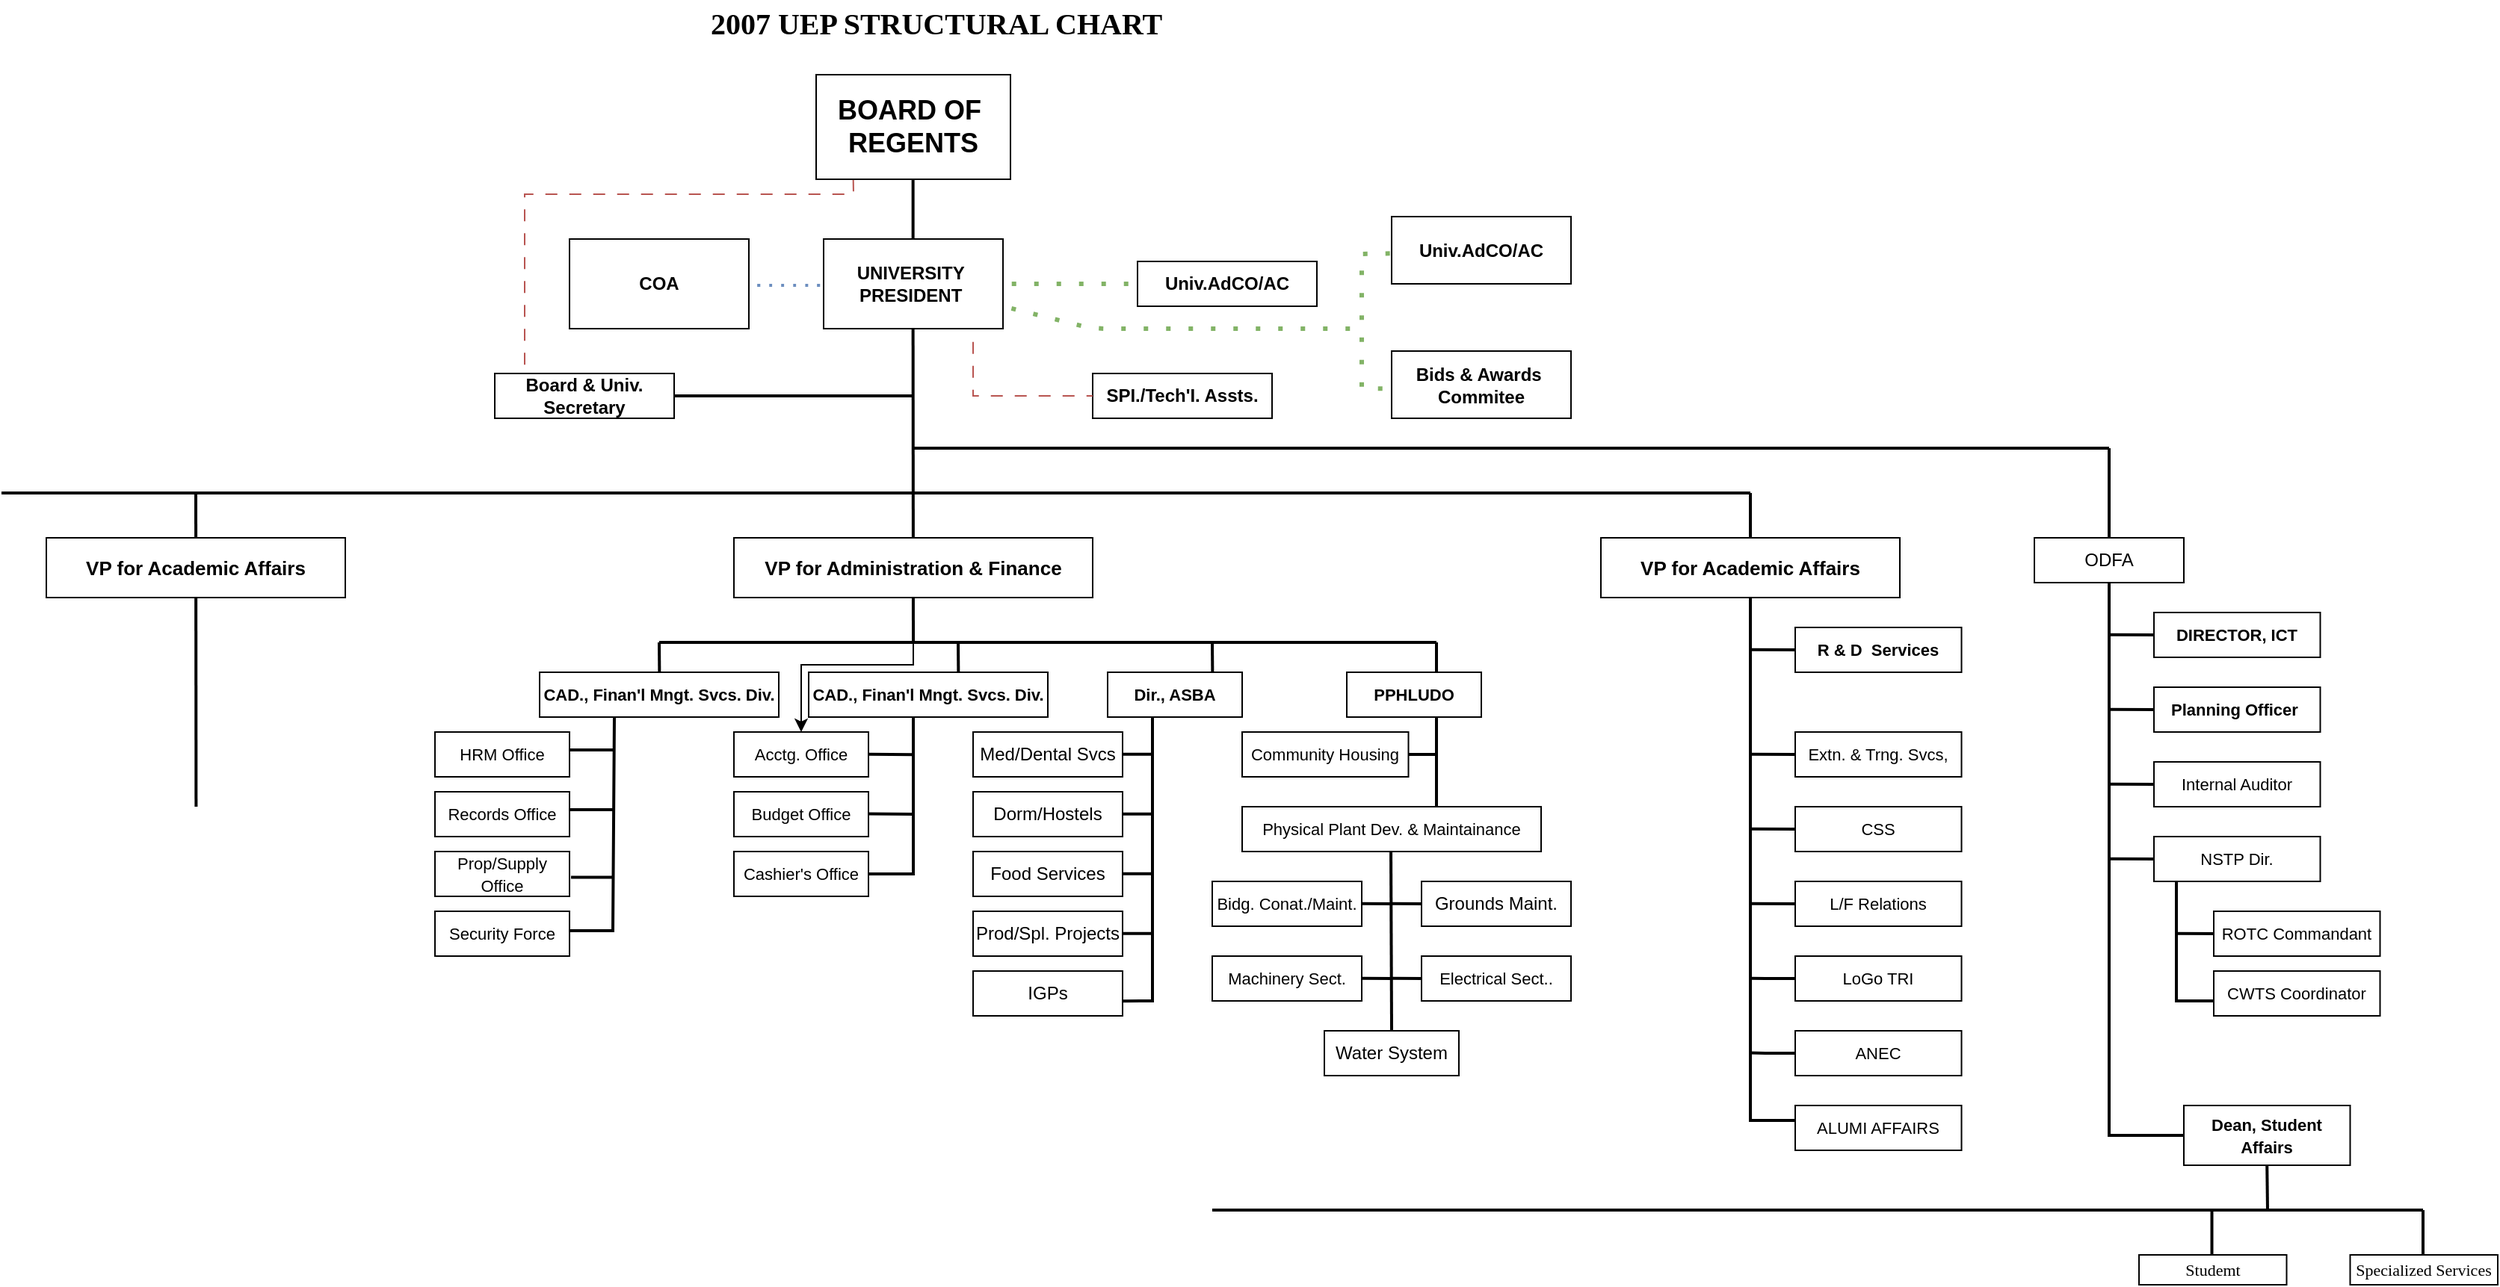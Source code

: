 <mxfile version="26.2.13">
  <diagram name="Page-1" id="oi49bJJJLrB58_nyAgDz">
    <mxGraphModel dx="1268" dy="270" grid="1" gridSize="10" guides="1" tooltips="1" connect="1" arrows="1" fold="1" page="1" pageScale="1" pageWidth="850" pageHeight="1100" math="0" shadow="0">
      <root>
        <mxCell id="0" />
        <mxCell id="1" parent="0" />
        <mxCell id="IMQKR_mXS48PNvMq0RPa-44" value="" style="endArrow=none;html=1;rounded=0;strokeWidth=2;entryX=0;entryY=0.5;entryDx=0;entryDy=0;" edge="1" parent="1">
          <mxGeometry width="50" height="50" relative="1" as="geometry">
            <mxPoint x="1245" y="654.83" as="sourcePoint" />
            <mxPoint x="1275" y="655" as="targetPoint" />
          </mxGeometry>
        </mxCell>
        <mxCell id="0XU8yOEGEvphrWySqXgv-4" value="&lt;b&gt;&lt;font style=&quot;font-size: 20px;&quot; face=&quot;Times New Roman&quot;&gt;2007 UEP STRUCTURAL CHART&lt;/font&gt;&lt;/b&gt;" style="text;strokeColor=none;fillColor=none;html=1;align=center;verticalAlign=middle;whiteSpace=wrap;rounded=0;fontSize=16;" parent="1" vertex="1">
          <mxGeometry x="218.75" y="30" width="392.5" height="30" as="geometry" />
        </mxCell>
        <mxCell id="0XU8yOEGEvphrWySqXgv-8" value="&lt;b&gt;UNIVERSITY&amp;nbsp;&lt;/b&gt;&lt;div&gt;&lt;b&gt;PRESIDENT&amp;nbsp;&lt;/b&gt;&lt;/div&gt;" style="whiteSpace=wrap;html=1;rounded=0;" parent="1" vertex="1">
          <mxGeometry x="340" y="190" width="120" height="60" as="geometry" />
        </mxCell>
        <mxCell id="0XU8yOEGEvphrWySqXgv-10" value="" style="endArrow=none;html=1;rounded=0;fontSize=12;startSize=8;endSize=8;curved=1;entryX=0.5;entryY=1;entryDx=0;entryDy=0;exitX=0.5;exitY=0;exitDx=0;exitDy=0;strokeWidth=2;" parent="1" edge="1">
          <mxGeometry width="50" height="50" relative="1" as="geometry">
            <mxPoint x="399.82" y="190" as="sourcePoint" />
            <mxPoint x="399.82" y="150" as="targetPoint" />
          </mxGeometry>
        </mxCell>
        <mxCell id="0XU8yOEGEvphrWySqXgv-11" value="&lt;b&gt;COA&lt;/b&gt;" style="whiteSpace=wrap;html=1;rounded=0;" parent="1" vertex="1">
          <mxGeometry x="170" y="190" width="120" height="60" as="geometry" />
        </mxCell>
        <mxCell id="0XU8yOEGEvphrWySqXgv-13" value="" style="endArrow=none;dashed=1;html=1;dashPattern=1 3;strokeWidth=2;rounded=0;fontSize=12;startSize=8;endSize=8;curved=1;flowAnimation=1;fillColor=#dae8fc;strokeColor=light-dark(#6c8ebf, #006aff);gradientColor=#7ea6e0;" parent="1" edge="1">
          <mxGeometry width="50" height="50" relative="1" as="geometry">
            <mxPoint x="289.88" y="220.94" as="sourcePoint" />
            <mxPoint x="340" y="221" as="targetPoint" />
            <Array as="points">
              <mxPoint x="289.88" y="220.94" />
            </Array>
          </mxGeometry>
        </mxCell>
        <mxCell id="3eMUCkXR4s1VTk3WQuDd-3" value="" style="endArrow=none;dashed=1;html=1;rounded=0;curved=0;dashPattern=8 8;flowAnimation=1;entryX=0.191;entryY=1.003;entryDx=0;entryDy=0;fillColor=#f8cecc;gradientColor=#ea6b66;strokeColor=light-dark(#B85450,#FF0000);entryPerimeter=0;" parent="1" target="0XU8yOEGEvphrWySqXgv-2" edge="1">
          <mxGeometry width="50" height="50" relative="1" as="geometry">
            <mxPoint x="140" y="280" as="sourcePoint" />
            <mxPoint x="344.9" y="151.12" as="targetPoint" />
            <Array as="points">
              <mxPoint x="140" y="160" />
              <mxPoint x="250" y="160" />
              <mxPoint x="360" y="160" />
            </Array>
          </mxGeometry>
        </mxCell>
        <mxCell id="3eMUCkXR4s1VTk3WQuDd-4" value="&lt;b&gt;Univ.AdCO/AC&lt;/b&gt;" style="whiteSpace=wrap;html=1;rounded=0;" parent="1" vertex="1">
          <mxGeometry x="550" y="205" width="120" height="30" as="geometry" />
        </mxCell>
        <mxCell id="3eMUCkXR4s1VTk3WQuDd-5" value="&lt;b&gt;Univ.AdCO/AC&lt;/b&gt;" style="whiteSpace=wrap;html=1;rounded=0;" parent="1" vertex="1">
          <mxGeometry x="720" y="175" width="120" height="45" as="geometry" />
        </mxCell>
        <mxCell id="3eMUCkXR4s1VTk3WQuDd-6" value="&lt;b&gt;SPI./Tech&#39;I. Assts.&lt;/b&gt;" style="whiteSpace=wrap;html=1;rounded=0;" parent="1" vertex="1">
          <mxGeometry x="520" y="280" width="120" height="30" as="geometry" />
        </mxCell>
        <mxCell id="3eMUCkXR4s1VTk3WQuDd-7" value="" style="endArrow=none;dashed=1;html=1;rounded=0;curved=0;dashPattern=8 8;flowAnimation=1;fillColor=#f8cecc;gradientColor=#ea6b66;strokeColor=light-dark(#B85450,#FF0000);entryX=0;entryY=0.5;entryDx=0;entryDy=0;" parent="1" target="3eMUCkXR4s1VTk3WQuDd-6" edge="1">
          <mxGeometry width="50" height="50" relative="1" as="geometry">
            <mxPoint x="440" y="253" as="sourcePoint" />
            <mxPoint x="520" y="290" as="targetPoint" />
            <Array as="points">
              <mxPoint x="440" y="295" />
            </Array>
          </mxGeometry>
        </mxCell>
        <mxCell id="0XU8yOEGEvphrWySqXgv-2" value="&lt;h2&gt;BOARD OF&amp;nbsp;&lt;br&gt;REGENTS&lt;/h2&gt;" style="rounded=0;whiteSpace=wrap;html=1;" parent="1" vertex="1">
          <mxGeometry x="335" y="80" width="130" height="70" as="geometry" />
        </mxCell>
        <mxCell id="3eMUCkXR4s1VTk3WQuDd-9" value="&lt;b&gt;Board &amp;amp; Univ. Secretary&lt;/b&gt;" style="whiteSpace=wrap;html=1;rounded=0;" parent="1" vertex="1">
          <mxGeometry x="120" y="280" width="120" height="30" as="geometry" />
        </mxCell>
        <mxCell id="3eMUCkXR4s1VTk3WQuDd-13" value="" style="endArrow=none;html=1;rounded=0;fontSize=12;startSize=8;endSize=8;curved=1;entryX=0.5;entryY=1;entryDx=0;entryDy=0;strokeWidth=2;" parent="1" edge="1">
          <mxGeometry width="50" height="50" relative="1" as="geometry">
            <mxPoint x="400" y="460" as="sourcePoint" />
            <mxPoint x="399.82" y="250" as="targetPoint" />
          </mxGeometry>
        </mxCell>
        <mxCell id="3eMUCkXR4s1VTk3WQuDd-17" value="" style="endArrow=none;html=1;rounded=0;fontSize=12;startSize=8;endSize=8;curved=1;strokeWidth=2;exitX=1;exitY=0.5;exitDx=0;exitDy=0;" parent="1" source="3eMUCkXR4s1VTk3WQuDd-9" edge="1">
          <mxGeometry width="50" height="50" relative="1" as="geometry">
            <mxPoint x="310.24" y="350" as="sourcePoint" />
            <mxPoint x="400" y="295" as="targetPoint" />
          </mxGeometry>
        </mxCell>
        <mxCell id="3eMUCkXR4s1VTk3WQuDd-22" value="" style="endArrow=none;dashed=1;html=1;rounded=1;strokeWidth=3;targetPerimeterSpacing=0;jumpStyle=none;flowAnimation=1;shadow=0;strokeColor=light-dark(#82B366,#00FF00);curved=0;dashPattern=1 4;fillColor=#d5e8d4;gradientColor=#97d077;exitX=1;exitY=0.75;exitDx=0;exitDy=0;" parent="1" source="0XU8yOEGEvphrWySqXgv-8" edge="1">
          <mxGeometry width="50" height="50" relative="1" as="geometry">
            <mxPoint x="460" y="219.64" as="sourcePoint" />
            <mxPoint x="700" y="250" as="targetPoint" />
            <Array as="points">
              <mxPoint x="520" y="250" />
            </Array>
          </mxGeometry>
        </mxCell>
        <mxCell id="3eMUCkXR4s1VTk3WQuDd-24" value="" style="endArrow=none;dashed=1;html=1;dashPattern=1 4;strokeWidth=3;rounded=0;fillColor=#d5e8d4;gradientColor=#97d077;strokeColor=light-dark(#82b366, #00ff04);entryX=0.003;entryY=0.547;entryDx=0;entryDy=0;flowAnimation=1;entryPerimeter=0;" parent="1" target="3eMUCkXR4s1VTk3WQuDd-5" edge="1">
          <mxGeometry width="50" height="50" relative="1" as="geometry">
            <mxPoint x="700" y="250" as="sourcePoint" />
            <mxPoint x="690" y="200" as="targetPoint" />
            <Array as="points">
              <mxPoint x="700" y="200" />
            </Array>
          </mxGeometry>
        </mxCell>
        <mxCell id="3eMUCkXR4s1VTk3WQuDd-25" value="" style="endArrow=none;dashed=1;html=1;dashPattern=1 4;strokeWidth=3;rounded=0;fillColor=#d5e8d4;gradientColor=#97d077;strokeColor=light-dark(#82b366, #00ff04);flowAnimation=1;entryX=0.022;entryY=0.56;entryDx=0;entryDy=0;entryPerimeter=0;" parent="1" target="3eMUCkXR4s1VTk3WQuDd-26" edge="1">
          <mxGeometry width="50" height="50" relative="1" as="geometry">
            <mxPoint x="700" y="250" as="sourcePoint" />
            <mxPoint x="720" y="280" as="targetPoint" />
            <Array as="points">
              <mxPoint x="700" y="290" />
            </Array>
          </mxGeometry>
        </mxCell>
        <mxCell id="3eMUCkXR4s1VTk3WQuDd-26" value="&lt;b&gt;Bids &amp;amp; Awards&amp;nbsp;&lt;/b&gt;&lt;div&gt;&lt;b&gt;Commitee&lt;/b&gt;&lt;/div&gt;" style="whiteSpace=wrap;html=1;rounded=0;" parent="1" vertex="1">
          <mxGeometry x="720" y="265" width="120" height="45" as="geometry" />
        </mxCell>
        <mxCell id="3eMUCkXR4s1VTk3WQuDd-28" value="" style="endArrow=none;dashed=1;html=1;dashPattern=1 4;strokeWidth=3;rounded=0;fillColor=#d5e8d4;gradientColor=#97d077;strokeColor=light-dark(#82b366, #00ff04);entryX=0;entryY=0.5;entryDx=0;entryDy=0;flowAnimation=1;exitX=1;exitY=0.5;exitDx=0;exitDy=0;" parent="1" source="0XU8yOEGEvphrWySqXgv-8" target="3eMUCkXR4s1VTk3WQuDd-4" edge="1">
          <mxGeometry width="50" height="50" relative="1" as="geometry">
            <mxPoint x="490" y="210" as="sourcePoint" />
            <mxPoint x="510" y="160" as="targetPoint" />
            <Array as="points">
              <mxPoint x="510" y="220" />
            </Array>
          </mxGeometry>
        </mxCell>
        <mxCell id="3eMUCkXR4s1VTk3WQuDd-29" value="" style="endArrow=none;html=1;rounded=0;fontSize=12;startSize=8;endSize=8;curved=1;strokeWidth=2;exitX=1;exitY=0.5;exitDx=0;exitDy=0;" parent="1" edge="1">
          <mxGeometry width="50" height="50" relative="1" as="geometry">
            <mxPoint x="400" y="330" as="sourcePoint" />
            <mxPoint x="1200" y="330" as="targetPoint" />
          </mxGeometry>
        </mxCell>
        <mxCell id="3eMUCkXR4s1VTk3WQuDd-30" value="" style="endArrow=none;html=1;rounded=0;fontSize=12;startSize=8;endSize=8;curved=1;strokeWidth=2;" parent="1" edge="1">
          <mxGeometry width="50" height="50" relative="1" as="geometry">
            <mxPoint x="-210" y="360" as="sourcePoint" />
            <mxPoint x="960" y="360" as="targetPoint" />
          </mxGeometry>
        </mxCell>
        <mxCell id="3eMUCkXR4s1VTk3WQuDd-106" value="" style="edgeStyle=orthogonalEdgeStyle;rounded=0;orthogonalLoop=1;jettySize=auto;html=1;" parent="1" source="3eMUCkXR4s1VTk3WQuDd-31" target="3eMUCkXR4s1VTk3WQuDd-52" edge="1">
          <mxGeometry relative="1" as="geometry" />
        </mxCell>
        <mxCell id="3eMUCkXR4s1VTk3WQuDd-31" value="&lt;b&gt;&lt;font style=&quot;font-size: 13px;&quot;&gt;VP for Administration &amp;amp; Finance&lt;/font&gt;&lt;/b&gt;" style="whiteSpace=wrap;html=1;rounded=0;" parent="1" vertex="1">
          <mxGeometry x="280" y="390" width="240" height="40" as="geometry" />
        </mxCell>
        <mxCell id="3eMUCkXR4s1VTk3WQuDd-33" value="&lt;font style=&quot;font-size: 11px;&quot;&gt;&lt;b&gt;CAD., Finan&#39;l Mngt. Svcs. Div.&lt;/b&gt;&lt;/font&gt;" style="whiteSpace=wrap;html=1;rounded=0;" parent="1" vertex="1">
          <mxGeometry x="330" y="480" width="160" height="30" as="geometry" />
        </mxCell>
        <mxCell id="3eMUCkXR4s1VTk3WQuDd-35" value="" style="endArrow=none;html=1;rounded=0;fontSize=12;startSize=8;endSize=8;curved=0;strokeWidth=2;targetPerimeterSpacing=-1;" parent="1" edge="1">
          <mxGeometry width="50" height="50" relative="1" as="geometry">
            <mxPoint x="230" y="460" as="sourcePoint" />
            <mxPoint x="750" y="460" as="targetPoint" />
          </mxGeometry>
        </mxCell>
        <mxCell id="3eMUCkXR4s1VTk3WQuDd-36" value="" style="endArrow=none;html=1;rounded=0;fontSize=12;startSize=8;endSize=8;curved=1;strokeWidth=2;" parent="1" edge="1">
          <mxGeometry width="50" height="50" relative="1" as="geometry">
            <mxPoint x="430.18" y="480" as="sourcePoint" />
            <mxPoint x="430" y="460" as="targetPoint" />
          </mxGeometry>
        </mxCell>
        <mxCell id="3eMUCkXR4s1VTk3WQuDd-38" value="&lt;span style=&quot;font-size: 11px;&quot;&gt;&lt;b&gt;Dir., ASBA&lt;/b&gt;&lt;/span&gt;" style="whiteSpace=wrap;html=1;rounded=0;" parent="1" vertex="1">
          <mxGeometry x="530" y="480" width="90" height="30" as="geometry" />
        </mxCell>
        <mxCell id="3eMUCkXR4s1VTk3WQuDd-39" value="" style="endArrow=none;html=1;rounded=0;fontSize=12;startSize=8;endSize=8;curved=1;strokeWidth=2;" parent="1" edge="1">
          <mxGeometry width="50" height="50" relative="1" as="geometry">
            <mxPoint x="600.18" y="480" as="sourcePoint" />
            <mxPoint x="600" y="460" as="targetPoint" />
          </mxGeometry>
        </mxCell>
        <mxCell id="3eMUCkXR4s1VTk3WQuDd-42" value="" style="endArrow=none;html=1;rounded=1;fontSize=12;startSize=8;endSize=8;curved=0;strokeWidth=2;" parent="1" edge="1">
          <mxGeometry width="50" height="50" relative="1" as="geometry">
            <mxPoint x="750" y="570" as="sourcePoint" />
            <mxPoint x="750.0" y="460" as="targetPoint" />
          </mxGeometry>
        </mxCell>
        <mxCell id="3eMUCkXR4s1VTk3WQuDd-46" value="&lt;font style=&quot;font-size: 11px;&quot;&gt;&lt;b&gt;CAD., Finan&#39;l Mngt. Svcs. Div.&lt;/b&gt;&lt;/font&gt;" style="whiteSpace=wrap;html=1;rounded=0;" parent="1" vertex="1">
          <mxGeometry x="150" y="480" width="160" height="30" as="geometry" />
        </mxCell>
        <mxCell id="3eMUCkXR4s1VTk3WQuDd-47" value="" style="endArrow=none;html=1;rounded=0;fontSize=12;startSize=8;endSize=8;curved=1;strokeWidth=2;" parent="1" edge="1">
          <mxGeometry width="50" height="50" relative="1" as="geometry">
            <mxPoint x="230.18" y="480" as="sourcePoint" />
            <mxPoint x="230" y="460" as="targetPoint" />
          </mxGeometry>
        </mxCell>
        <mxCell id="3eMUCkXR4s1VTk3WQuDd-49" value="" style="endArrow=none;html=1;rounded=0;fontSize=12;startSize=8;endSize=8;curved=1;strokeWidth=2;" parent="1" edge="1">
          <mxGeometry width="50" height="50" relative="1" as="geometry">
            <mxPoint x="400" y="535.14" as="sourcePoint" />
            <mxPoint x="370" y="534.85" as="targetPoint" />
          </mxGeometry>
        </mxCell>
        <mxCell id="3eMUCkXR4s1VTk3WQuDd-50" value="" style="endArrow=none;html=1;rounded=0;fontSize=12;startSize=8;endSize=8;curved=1;strokeWidth=2;" parent="1" edge="1">
          <mxGeometry width="50" height="50" relative="1" as="geometry">
            <mxPoint x="400" y="575" as="sourcePoint" />
            <mxPoint x="370" y="574.71" as="targetPoint" />
          </mxGeometry>
        </mxCell>
        <mxCell id="3eMUCkXR4s1VTk3WQuDd-52" value="&lt;span style=&quot;font-size: 11px;&quot;&gt;Acctg. Office&lt;/span&gt;" style="whiteSpace=wrap;html=1;rounded=0;" parent="1" vertex="1">
          <mxGeometry x="280" y="520" width="90" height="30" as="geometry" />
        </mxCell>
        <mxCell id="3eMUCkXR4s1VTk3WQuDd-53" value="&lt;span style=&quot;font-size: 11px;&quot;&gt;Budget Office&lt;/span&gt;" style="whiteSpace=wrap;html=1;rounded=0;" parent="1" vertex="1">
          <mxGeometry x="280" y="560" width="90" height="30" as="geometry" />
        </mxCell>
        <mxCell id="3eMUCkXR4s1VTk3WQuDd-54" value="&lt;span style=&quot;font-size: 11px;&quot;&gt;Cashier&#39;s Office&lt;/span&gt;" style="whiteSpace=wrap;html=1;rounded=0;" parent="1" vertex="1">
          <mxGeometry x="280" y="600" width="90" height="30" as="geometry" />
        </mxCell>
        <mxCell id="3eMUCkXR4s1VTk3WQuDd-55" value="&lt;span style=&quot;font-size: 11px;&quot;&gt;&lt;span style=&quot;font-weight: normal;&quot;&gt;HRM Office&lt;/span&gt;&lt;/span&gt;" style="whiteSpace=wrap;html=1;rounded=0;fontStyle=1" parent="1" vertex="1">
          <mxGeometry x="80" y="520" width="90" height="30" as="geometry" />
        </mxCell>
        <mxCell id="3eMUCkXR4s1VTk3WQuDd-56" value="&lt;span style=&quot;font-size: 11px;&quot;&gt;Records Office&lt;/span&gt;" style="whiteSpace=wrap;html=1;rounded=0;" parent="1" vertex="1">
          <mxGeometry x="80" y="560" width="90" height="30" as="geometry" />
        </mxCell>
        <mxCell id="3eMUCkXR4s1VTk3WQuDd-57" value="&lt;span style=&quot;font-size: 11px;&quot;&gt;Prop/Supply Office&lt;/span&gt;" style="whiteSpace=wrap;html=1;rounded=0;" parent="1" vertex="1">
          <mxGeometry x="80" y="600" width="90" height="30" as="geometry" />
        </mxCell>
        <mxCell id="3eMUCkXR4s1VTk3WQuDd-58" value="" style="endArrow=none;html=1;rounded=0;fontSize=12;startSize=8;endSize=8;curved=1;strokeWidth=2;" parent="1" edge="1">
          <mxGeometry width="50" height="50" relative="1" as="geometry">
            <mxPoint x="200" y="532.01" as="sourcePoint" />
            <mxPoint x="170" y="532.01" as="targetPoint" />
          </mxGeometry>
        </mxCell>
        <mxCell id="3eMUCkXR4s1VTk3WQuDd-59" value="" style="endArrow=none;html=1;rounded=0;fontSize=12;startSize=8;endSize=8;curved=1;strokeWidth=2;" parent="1" edge="1">
          <mxGeometry width="50" height="50" relative="1" as="geometry">
            <mxPoint x="200" y="572.01" as="sourcePoint" />
            <mxPoint x="170" y="572.01" as="targetPoint" />
          </mxGeometry>
        </mxCell>
        <mxCell id="3eMUCkXR4s1VTk3WQuDd-60" value="" style="endArrow=none;html=1;rounded=0;fontSize=12;startSize=8;endSize=8;curved=1;strokeWidth=2;entryX=1.006;entryY=0.659;entryDx=0;entryDy=0;entryPerimeter=0;" parent="1" edge="1">
          <mxGeometry width="50" height="50" relative="1" as="geometry">
            <mxPoint x="200" y="617.3" as="sourcePoint" />
            <mxPoint x="171" y="617.3" as="targetPoint" />
          </mxGeometry>
        </mxCell>
        <mxCell id="3eMUCkXR4s1VTk3WQuDd-61" value="&lt;span style=&quot;font-size: 11px;&quot;&gt;Security Force&lt;/span&gt;" style="whiteSpace=wrap;html=1;rounded=0;" parent="1" vertex="1">
          <mxGeometry x="80" y="640" width="90" height="30" as="geometry" />
        </mxCell>
        <mxCell id="3eMUCkXR4s1VTk3WQuDd-64" value="" style="endArrow=none;html=1;rounded=0;strokeWidth=2;exitX=1;exitY=0.5;exitDx=0;exitDy=0;" parent="1" edge="1">
          <mxGeometry width="50" height="50" relative="1" as="geometry">
            <mxPoint x="170" y="653" as="sourcePoint" />
            <mxPoint x="200" y="510" as="targetPoint" />
            <Array as="points">
              <mxPoint x="199" y="653" />
            </Array>
          </mxGeometry>
        </mxCell>
        <mxCell id="3eMUCkXR4s1VTk3WQuDd-65" value="" style="endArrow=none;html=1;rounded=0;strokeWidth=2;exitX=1;exitY=0.5;exitDx=0;exitDy=0;" parent="1" source="3eMUCkXR4s1VTk3WQuDd-54" edge="1">
          <mxGeometry width="50" height="50" relative="1" as="geometry">
            <mxPoint x="370" y="653" as="sourcePoint" />
            <mxPoint x="400" y="510" as="targetPoint" />
            <Array as="points">
              <mxPoint x="400" y="615" />
            </Array>
          </mxGeometry>
        </mxCell>
        <mxCell id="3eMUCkXR4s1VTk3WQuDd-66" value="" style="endArrow=none;html=1;rounded=0;strokeWidth=2;exitX=0.99;exitY=0.67;exitDx=0;exitDy=0;exitPerimeter=0;" parent="1" source="3eMUCkXR4s1VTk3WQuDd-80" edge="1">
          <mxGeometry width="50" height="50" relative="1" as="geometry">
            <mxPoint x="560.24" y="720" as="sourcePoint" />
            <mxPoint x="560" y="510" as="targetPoint" />
            <Array as="points">
              <mxPoint x="560" y="700" />
            </Array>
          </mxGeometry>
        </mxCell>
        <mxCell id="3eMUCkXR4s1VTk3WQuDd-68" value="" style="endArrow=none;html=1;rounded=0;strokeWidth=2;" parent="1" edge="1">
          <mxGeometry width="50" height="50" relative="1" as="geometry">
            <mxPoint x="540" y="534.86" as="sourcePoint" />
            <mxPoint x="560" y="534.86" as="targetPoint" />
          </mxGeometry>
        </mxCell>
        <mxCell id="3eMUCkXR4s1VTk3WQuDd-69" value="Med/Dental Svcs" style="whiteSpace=wrap;html=1;rounded=0;" parent="1" vertex="1">
          <mxGeometry x="440" y="520" width="100" height="30" as="geometry" />
        </mxCell>
        <mxCell id="3eMUCkXR4s1VTk3WQuDd-73" value="" style="endArrow=none;html=1;rounded=0;strokeWidth=2;" parent="1" edge="1">
          <mxGeometry width="50" height="50" relative="1" as="geometry">
            <mxPoint x="540" y="574.86" as="sourcePoint" />
            <mxPoint x="560" y="574.86" as="targetPoint" />
          </mxGeometry>
        </mxCell>
        <mxCell id="3eMUCkXR4s1VTk3WQuDd-74" value="Dorm/Hostels" style="whiteSpace=wrap;html=1;rounded=0;" parent="1" vertex="1">
          <mxGeometry x="440" y="560" width="100" height="30" as="geometry" />
        </mxCell>
        <mxCell id="3eMUCkXR4s1VTk3WQuDd-75" value="" style="endArrow=none;html=1;rounded=0;strokeWidth=2;" parent="1" edge="1">
          <mxGeometry width="50" height="50" relative="1" as="geometry">
            <mxPoint x="540" y="614.86" as="sourcePoint" />
            <mxPoint x="560" y="614.86" as="targetPoint" />
          </mxGeometry>
        </mxCell>
        <mxCell id="3eMUCkXR4s1VTk3WQuDd-76" value="Food Services" style="whiteSpace=wrap;html=1;rounded=0;" parent="1" vertex="1">
          <mxGeometry x="440" y="600" width="100" height="30" as="geometry" />
        </mxCell>
        <mxCell id="3eMUCkXR4s1VTk3WQuDd-77" value="" style="endArrow=none;html=1;rounded=0;strokeWidth=2;" parent="1" edge="1">
          <mxGeometry width="50" height="50" relative="1" as="geometry">
            <mxPoint x="540" y="654.86" as="sourcePoint" />
            <mxPoint x="560" y="654.86" as="targetPoint" />
          </mxGeometry>
        </mxCell>
        <mxCell id="3eMUCkXR4s1VTk3WQuDd-78" value="Prod/Spl. Projects" style="whiteSpace=wrap;html=1;rounded=0;" parent="1" vertex="1">
          <mxGeometry x="440" y="640" width="100" height="30" as="geometry" />
        </mxCell>
        <mxCell id="3eMUCkXR4s1VTk3WQuDd-80" value="IGPs" style="whiteSpace=wrap;html=1;rounded=0;" parent="1" vertex="1">
          <mxGeometry x="440" y="680" width="100" height="30" as="geometry" />
        </mxCell>
        <mxCell id="3eMUCkXR4s1VTk3WQuDd-41" value="&lt;span style=&quot;font-size: 11px;&quot;&gt;&lt;b&gt;PPHLUDO&lt;/b&gt;&lt;/span&gt;" style="whiteSpace=wrap;html=1;rounded=0;" parent="1" vertex="1">
          <mxGeometry x="690" y="480" width="90" height="30" as="geometry" />
        </mxCell>
        <mxCell id="3eMUCkXR4s1VTk3WQuDd-83" value="&lt;font style=&quot;font-size: 11px;&quot;&gt;Community Housing&lt;/font&gt;" style="whiteSpace=wrap;html=1;rounded=0;" parent="1" vertex="1">
          <mxGeometry x="620" y="520" width="111.25" height="30" as="geometry" />
        </mxCell>
        <mxCell id="3eMUCkXR4s1VTk3WQuDd-84" value="" style="endArrow=none;html=1;rounded=0;strokeWidth=2;" parent="1" edge="1">
          <mxGeometry width="50" height="50" relative="1" as="geometry">
            <mxPoint x="731" y="535" as="sourcePoint" />
            <mxPoint x="750" y="535" as="targetPoint" />
          </mxGeometry>
        </mxCell>
        <mxCell id="3eMUCkXR4s1VTk3WQuDd-85" value="&lt;font style=&quot;font-size: 11px;&quot;&gt;Physical Plant Dev. &amp;amp; Maintainance&lt;/font&gt;" style="whiteSpace=wrap;html=1;rounded=0;" parent="1" vertex="1">
          <mxGeometry x="620" y="570" width="200" height="30" as="geometry" />
        </mxCell>
        <mxCell id="3eMUCkXR4s1VTk3WQuDd-86" value="" style="endArrow=none;html=1;rounded=0;strokeWidth=2;" parent="1" edge="1">
          <mxGeometry width="50" height="50" relative="1" as="geometry">
            <mxPoint x="720" y="720" as="sourcePoint" />
            <mxPoint x="719.52" y="600" as="targetPoint" />
          </mxGeometry>
        </mxCell>
        <mxCell id="3eMUCkXR4s1VTk3WQuDd-90" value="" style="endArrow=none;html=1;rounded=0;strokeWidth=2;" parent="1" edge="1">
          <mxGeometry width="50" height="50" relative="1" as="geometry">
            <mxPoint x="700" y="634.86" as="sourcePoint" />
            <mxPoint x="720" y="635" as="targetPoint" />
          </mxGeometry>
        </mxCell>
        <mxCell id="3eMUCkXR4s1VTk3WQuDd-91" value="&lt;font style=&quot;font-size: 11px;&quot;&gt;Bidg. Conat./Maint.&lt;/font&gt;" style="whiteSpace=wrap;html=1;rounded=0;" parent="1" vertex="1">
          <mxGeometry x="600" y="620" width="100" height="30" as="geometry" />
        </mxCell>
        <mxCell id="3eMUCkXR4s1VTk3WQuDd-94" value="" style="endArrow=none;html=1;rounded=0;strokeWidth=2;" parent="1" edge="1">
          <mxGeometry width="50" height="50" relative="1" as="geometry">
            <mxPoint x="720" y="634.86" as="sourcePoint" />
            <mxPoint x="740" y="635" as="targetPoint" />
          </mxGeometry>
        </mxCell>
        <mxCell id="3eMUCkXR4s1VTk3WQuDd-95" value="Grounds Maint." style="whiteSpace=wrap;html=1;rounded=0;" parent="1" vertex="1">
          <mxGeometry x="740" y="620" width="100" height="30" as="geometry" />
        </mxCell>
        <mxCell id="3eMUCkXR4s1VTk3WQuDd-98" value="" style="endArrow=none;html=1;rounded=0;strokeWidth=2;" parent="1" edge="1">
          <mxGeometry width="50" height="50" relative="1" as="geometry">
            <mxPoint x="700" y="684.86" as="sourcePoint" />
            <mxPoint x="720" y="685" as="targetPoint" />
          </mxGeometry>
        </mxCell>
        <mxCell id="3eMUCkXR4s1VTk3WQuDd-99" value="&lt;font style=&quot;font-size: 11px;&quot;&gt;Machinery Sect.&lt;/font&gt;" style="whiteSpace=wrap;html=1;rounded=0;" parent="1" vertex="1">
          <mxGeometry x="600" y="670" width="100" height="30" as="geometry" />
        </mxCell>
        <mxCell id="3eMUCkXR4s1VTk3WQuDd-100" value="" style="endArrow=none;html=1;rounded=0;strokeWidth=2;" parent="1" edge="1">
          <mxGeometry width="50" height="50" relative="1" as="geometry">
            <mxPoint x="720" y="684.86" as="sourcePoint" />
            <mxPoint x="740" y="685" as="targetPoint" />
          </mxGeometry>
        </mxCell>
        <mxCell id="3eMUCkXR4s1VTk3WQuDd-101" value="&lt;font style=&quot;font-size: 11px;&quot;&gt;Electrical Sect..&lt;/font&gt;" style="whiteSpace=wrap;html=1;rounded=0;" parent="1" vertex="1">
          <mxGeometry x="740" y="670" width="100" height="30" as="geometry" />
        </mxCell>
        <mxCell id="3eMUCkXR4s1VTk3WQuDd-102" value="Water System" style="whiteSpace=wrap;html=1;rounded=0;" parent="1" vertex="1">
          <mxGeometry x="675" y="720" width="90" height="30" as="geometry" />
        </mxCell>
        <mxCell id="3eMUCkXR4s1VTk3WQuDd-107" value="" style="endArrow=none;html=1;rounded=0;fontSize=12;startSize=8;endSize=8;curved=1;entryX=0.5;entryY=1;entryDx=0;entryDy=0;strokeWidth=2;" parent="1" edge="1">
          <mxGeometry width="50" height="50" relative="1" as="geometry">
            <mxPoint x="-79.82" y="570" as="sourcePoint" />
            <mxPoint x="-80" y="360" as="targetPoint" />
          </mxGeometry>
        </mxCell>
        <mxCell id="3eMUCkXR4s1VTk3WQuDd-105" value="&lt;span style=&quot;font-size: 13px;&quot;&gt;&lt;b&gt;VP for Academic Affairs&lt;/b&gt;&lt;/span&gt;" style="whiteSpace=wrap;html=1;rounded=0;" parent="1" vertex="1">
          <mxGeometry x="-180" y="390" width="200" height="40" as="geometry" />
        </mxCell>
        <mxCell id="IMQKR_mXS48PNvMq0RPa-1" value="&lt;span style=&quot;font-size: 11px;&quot;&gt;&lt;b&gt;R &amp;amp; D&amp;nbsp;&lt;/b&gt;&lt;/span&gt;&lt;span style=&quot;color: rgba(0, 0, 0, 0); font-family: monospace; font-size: 0px; text-align: start; text-wrap-mode: nowrap;&quot;&gt;%3CmxGraphModel%3E%3Croot%3E%3CmxCell%20id%3D%220%22%2F%3E%3CmxCell%20id%3D%221%22%20parent%3D%220%22%2F%3E%3CmxCell%20id%3D%222%22%20value%3D%22%26lt%3Bfont%20style%3D%26quot%3Bfont-size%3A%2011px%3B%26quot%3B%26gt%3BCommunity%20Housing%26lt%3B%2Ffont%26gt%3B%22%20style%3D%22whiteSpace%3Dwrap%3Bhtml%3D1%3Brounded%3D0%3B%22%20vertex%3D%221%22%20parent%3D%221%22%3E%3CmxGeometry%20x%3D%22990%22%20y%3D%22670%22%20width%3D%22111.25%22%20height%3D%2230%22%20as%3D%22geometry%22%2F%3E%3C%2FmxCell%3E%3CmxCell%20id%3D%223%22%20value%3D%22%22%20style%3D%22endArrow%3Dnone%3Bhtml%3D1%3Brounded%3D0%3BstrokeWidth%3D2%3BentryX%3D0%3BentryY%3D0.5%3BentryDx%3D0%3BentryDy%3D0%3B%22%20edge%3D%221%22%20target%3D%222%22%20parent%3D%221%22%3E%3CmxGeometry%20width%3D%2250%22%20height%3D%2250%22%20relative%3D%221%22%20as%3D%22geometry%22%3E%3CmxPoint%20x%3D%22960%22%20y%3D%22684.83%22%20as%3D%22sourcePoint%22%2F%3E%3CmxPoint%20x%3D%22979%22%20y%3D%22684.83%22%20as%3D%22targetPoint%22%2F%3E%3C%2FmxGeometry%3E%3C%2FmxCell%3E%3C%2Froot%3E%3C%2FmxGraphModel%3E&lt;/span&gt;&lt;span style=&quot;font-size: 11px;&quot;&gt;&amp;nbsp;&lt;b&gt;Services&lt;/b&gt;&lt;/span&gt;" style="whiteSpace=wrap;html=1;rounded=0;" vertex="1" parent="1">
          <mxGeometry x="990" y="450" width="111.25" height="30" as="geometry" />
        </mxCell>
        <mxCell id="IMQKR_mXS48PNvMq0RPa-2" value="" style="endArrow=none;html=1;rounded=0;strokeWidth=2;entryX=0;entryY=0.5;entryDx=0;entryDy=0;" edge="1" parent="1" target="IMQKR_mXS48PNvMq0RPa-1">
          <mxGeometry width="50" height="50" relative="1" as="geometry">
            <mxPoint x="960" y="464.83" as="sourcePoint" />
            <mxPoint x="979" y="464.83" as="targetPoint" />
          </mxGeometry>
        </mxCell>
        <mxCell id="IMQKR_mXS48PNvMq0RPa-7" value="&lt;span style=&quot;font-size: 11px;&quot;&gt;Extn. &amp;amp; Trng. Svcs,&lt;/span&gt;" style="whiteSpace=wrap;html=1;rounded=0;" vertex="1" parent="1">
          <mxGeometry x="990" y="520" width="111.25" height="30" as="geometry" />
        </mxCell>
        <mxCell id="IMQKR_mXS48PNvMq0RPa-8" value="" style="endArrow=none;html=1;rounded=0;strokeWidth=2;entryX=0;entryY=0.5;entryDx=0;entryDy=0;" edge="1" parent="1" target="IMQKR_mXS48PNvMq0RPa-7">
          <mxGeometry width="50" height="50" relative="1" as="geometry">
            <mxPoint x="960" y="534.83" as="sourcePoint" />
            <mxPoint x="979" y="534.83" as="targetPoint" />
          </mxGeometry>
        </mxCell>
        <mxCell id="IMQKR_mXS48PNvMq0RPa-11" value="&lt;span style=&quot;font-size: 11px;&quot;&gt;CSS&lt;/span&gt;" style="whiteSpace=wrap;html=1;rounded=0;" vertex="1" parent="1">
          <mxGeometry x="990" y="570" width="111.25" height="30" as="geometry" />
        </mxCell>
        <mxCell id="IMQKR_mXS48PNvMq0RPa-12" value="" style="endArrow=none;html=1;rounded=0;strokeWidth=2;entryX=0;entryY=0.5;entryDx=0;entryDy=0;" edge="1" parent="1" target="IMQKR_mXS48PNvMq0RPa-11">
          <mxGeometry width="50" height="50" relative="1" as="geometry">
            <mxPoint x="960" y="584.83" as="sourcePoint" />
            <mxPoint x="979" y="584.83" as="targetPoint" />
          </mxGeometry>
        </mxCell>
        <mxCell id="IMQKR_mXS48PNvMq0RPa-13" value="&lt;span style=&quot;font-size: 11px;&quot;&gt;L/F Relations&lt;/span&gt;" style="whiteSpace=wrap;html=1;rounded=0;" vertex="1" parent="1">
          <mxGeometry x="990" y="620" width="111.25" height="30" as="geometry" />
        </mxCell>
        <mxCell id="IMQKR_mXS48PNvMq0RPa-14" value="" style="endArrow=none;html=1;rounded=0;strokeWidth=2;entryX=0;entryY=0.5;entryDx=0;entryDy=0;" edge="1" parent="1" target="IMQKR_mXS48PNvMq0RPa-13">
          <mxGeometry width="50" height="50" relative="1" as="geometry">
            <mxPoint x="960" y="634.83" as="sourcePoint" />
            <mxPoint x="979" y="634.83" as="targetPoint" />
          </mxGeometry>
        </mxCell>
        <mxCell id="IMQKR_mXS48PNvMq0RPa-15" value="&lt;span style=&quot;font-size: 11px;&quot;&gt;LoGo TRI&lt;/span&gt;" style="whiteSpace=wrap;html=1;rounded=0;" vertex="1" parent="1">
          <mxGeometry x="990" y="670" width="111.25" height="30" as="geometry" />
        </mxCell>
        <mxCell id="IMQKR_mXS48PNvMq0RPa-16" value="" style="endArrow=none;html=1;rounded=0;strokeWidth=2;entryX=0;entryY=0.5;entryDx=0;entryDy=0;" edge="1" parent="1" target="IMQKR_mXS48PNvMq0RPa-15">
          <mxGeometry width="50" height="50" relative="1" as="geometry">
            <mxPoint x="960" y="684.83" as="sourcePoint" />
            <mxPoint x="979" y="684.83" as="targetPoint" />
            <Array as="points">
              <mxPoint x="970" y="685" />
            </Array>
          </mxGeometry>
        </mxCell>
        <mxCell id="IMQKR_mXS48PNvMq0RPa-17" value="&lt;span style=&quot;font-size: 11px;&quot;&gt;ANEC&lt;/span&gt;" style="whiteSpace=wrap;html=1;rounded=0;" vertex="1" parent="1">
          <mxGeometry x="990" y="720" width="111.25" height="30" as="geometry" />
        </mxCell>
        <mxCell id="IMQKR_mXS48PNvMq0RPa-19" value="" style="endArrow=none;html=1;rounded=0;strokeWidth=2;" edge="1" parent="1">
          <mxGeometry width="50" height="50" relative="1" as="geometry">
            <mxPoint x="990" y="780" as="sourcePoint" />
            <mxPoint x="960" y="360" as="targetPoint" />
            <Array as="points">
              <mxPoint x="960" y="780" />
            </Array>
          </mxGeometry>
        </mxCell>
        <mxCell id="IMQKR_mXS48PNvMq0RPa-20" value="&lt;span style=&quot;font-size: 11px;&quot;&gt;ALUMI AFFAIRS&lt;/span&gt;" style="whiteSpace=wrap;html=1;rounded=0;" vertex="1" parent="1">
          <mxGeometry x="990" y="770" width="111.25" height="30" as="geometry" />
        </mxCell>
        <mxCell id="IMQKR_mXS48PNvMq0RPa-21" value="" style="endArrow=none;html=1;rounded=0;strokeWidth=2;entryX=0;entryY=0.5;entryDx=0;entryDy=0;" edge="1" parent="1">
          <mxGeometry width="50" height="50" relative="1" as="geometry">
            <mxPoint x="960" y="734.8" as="sourcePoint" />
            <mxPoint x="990" y="734.97" as="targetPoint" />
            <Array as="points">
              <mxPoint x="970" y="734.97" />
            </Array>
          </mxGeometry>
        </mxCell>
        <mxCell id="IMQKR_mXS48PNvMq0RPa-22" value="" style="endArrow=none;html=1;rounded=0;strokeWidth=2;" edge="1" parent="1">
          <mxGeometry width="50" height="50" relative="1" as="geometry">
            <mxPoint x="1250" y="790" as="sourcePoint" />
            <mxPoint x="1200" y="330" as="targetPoint" />
            <Array as="points">
              <mxPoint x="1200" y="790" />
            </Array>
          </mxGeometry>
        </mxCell>
        <mxCell id="IMQKR_mXS48PNvMq0RPa-25" value="ODFA" style="whiteSpace=wrap;html=1;rounded=0;" vertex="1" parent="1">
          <mxGeometry x="1150" y="390" width="100" height="30" as="geometry" />
        </mxCell>
        <mxCell id="3eMUCkXR4s1VTk3WQuDd-108" value="&lt;span style=&quot;font-size: 13px;&quot;&gt;&lt;b&gt;VP for Academic Affairs&lt;/b&gt;&lt;/span&gt;" style="whiteSpace=wrap;html=1;rounded=0;" parent="1" vertex="1">
          <mxGeometry x="860" y="390" width="200" height="40" as="geometry" />
        </mxCell>
        <mxCell id="IMQKR_mXS48PNvMq0RPa-32" value="&lt;span style=&quot;font-size: 11px;&quot;&gt;&lt;b&gt;DIRECTOR, ICT&lt;/b&gt;&lt;/span&gt;" style="whiteSpace=wrap;html=1;rounded=0;" vertex="1" parent="1">
          <mxGeometry x="1230" y="440" width="111.25" height="30" as="geometry" />
        </mxCell>
        <mxCell id="IMQKR_mXS48PNvMq0RPa-33" value="" style="endArrow=none;html=1;rounded=0;strokeWidth=2;entryX=0;entryY=0.5;entryDx=0;entryDy=0;" edge="1" parent="1" target="IMQKR_mXS48PNvMq0RPa-32">
          <mxGeometry width="50" height="50" relative="1" as="geometry">
            <mxPoint x="1200" y="454.83" as="sourcePoint" />
            <mxPoint x="1219" y="454.83" as="targetPoint" />
          </mxGeometry>
        </mxCell>
        <mxCell id="IMQKR_mXS48PNvMq0RPa-34" value="&lt;span style=&quot;font-size: 11px;&quot;&gt;&lt;b&gt;Planning Officer&amp;nbsp;&lt;/b&gt;&lt;/span&gt;" style="whiteSpace=wrap;html=1;rounded=0;" vertex="1" parent="1">
          <mxGeometry x="1230" y="490" width="111.25" height="30" as="geometry" />
        </mxCell>
        <mxCell id="IMQKR_mXS48PNvMq0RPa-35" value="" style="endArrow=none;html=1;rounded=0;strokeWidth=2;entryX=0;entryY=0.5;entryDx=0;entryDy=0;" edge="1" parent="1" target="IMQKR_mXS48PNvMq0RPa-34">
          <mxGeometry width="50" height="50" relative="1" as="geometry">
            <mxPoint x="1200" y="504.83" as="sourcePoint" />
            <mxPoint x="1219" y="504.83" as="targetPoint" />
          </mxGeometry>
        </mxCell>
        <mxCell id="IMQKR_mXS48PNvMq0RPa-36" value="&lt;span style=&quot;font-size: 11px;&quot;&gt;Internal Auditor&lt;/span&gt;" style="whiteSpace=wrap;html=1;rounded=0;" vertex="1" parent="1">
          <mxGeometry x="1230" y="540" width="111.25" height="30" as="geometry" />
        </mxCell>
        <mxCell id="IMQKR_mXS48PNvMq0RPa-37" value="" style="endArrow=none;html=1;rounded=0;strokeWidth=2;entryX=0;entryY=0.5;entryDx=0;entryDy=0;" edge="1" parent="1" target="IMQKR_mXS48PNvMq0RPa-36">
          <mxGeometry width="50" height="50" relative="1" as="geometry">
            <mxPoint x="1200" y="554.83" as="sourcePoint" />
            <mxPoint x="1219" y="554.83" as="targetPoint" />
          </mxGeometry>
        </mxCell>
        <mxCell id="IMQKR_mXS48PNvMq0RPa-39" value="&lt;span style=&quot;font-size: 11px;&quot;&gt;NSTP Dir.&lt;/span&gt;" style="whiteSpace=wrap;html=1;rounded=0;" vertex="1" parent="1">
          <mxGeometry x="1230" y="590" width="111.25" height="30" as="geometry" />
        </mxCell>
        <mxCell id="IMQKR_mXS48PNvMq0RPa-40" value="" style="endArrow=none;html=1;rounded=0;strokeWidth=2;entryX=0;entryY=0.5;entryDx=0;entryDy=0;" edge="1" parent="1" target="IMQKR_mXS48PNvMq0RPa-39">
          <mxGeometry width="50" height="50" relative="1" as="geometry">
            <mxPoint x="1200" y="604.83" as="sourcePoint" />
            <mxPoint x="1219" y="604.83" as="targetPoint" />
          </mxGeometry>
        </mxCell>
        <mxCell id="IMQKR_mXS48PNvMq0RPa-41" value="" style="endArrow=none;html=1;rounded=0;strokeWidth=2;" edge="1" parent="1">
          <mxGeometry width="50" height="50" relative="1" as="geometry">
            <mxPoint x="1270" y="700" as="sourcePoint" />
            <mxPoint x="1245" y="620" as="targetPoint" />
            <Array as="points">
              <mxPoint x="1245" y="700" />
            </Array>
          </mxGeometry>
        </mxCell>
        <mxCell id="IMQKR_mXS48PNvMq0RPa-42" value="&lt;span style=&quot;font-size: 11px;&quot;&gt;CWTS Coordinator&lt;/span&gt;" style="whiteSpace=wrap;html=1;rounded=0;" vertex="1" parent="1">
          <mxGeometry x="1270" y="680" width="111.25" height="30" as="geometry" />
        </mxCell>
        <mxCell id="IMQKR_mXS48PNvMq0RPa-43" value="&lt;span style=&quot;font-size: 11px;&quot;&gt;ROTC Commandant&lt;/span&gt;" style="whiteSpace=wrap;html=1;rounded=0;" vertex="1" parent="1">
          <mxGeometry x="1270" y="640" width="111.25" height="30" as="geometry" />
        </mxCell>
        <mxCell id="IMQKR_mXS48PNvMq0RPa-45" value="&lt;span style=&quot;font-size: 11px;&quot;&gt;&lt;b&gt;Dean, Student Affairs&lt;/b&gt;&lt;/span&gt;" style="whiteSpace=wrap;html=1;rounded=0;" vertex="1" parent="1">
          <mxGeometry x="1250" y="770" width="111.25" height="40" as="geometry" />
        </mxCell>
        <mxCell id="IMQKR_mXS48PNvMq0RPa-46" value="" style="endArrow=none;html=1;rounded=0;strokeWidth=2;exitX=0.5;exitY=1;exitDx=0;exitDy=0;" edge="1" parent="1" source="IMQKR_mXS48PNvMq0RPa-45">
          <mxGeometry width="50" height="50" relative="1" as="geometry">
            <mxPoint x="1300" y="840.0" as="sourcePoint" />
            <mxPoint x="1306" y="840" as="targetPoint" />
          </mxGeometry>
        </mxCell>
        <mxCell id="IMQKR_mXS48PNvMq0RPa-47" value="" style="endArrow=none;html=1;rounded=0;fontSize=12;startSize=8;endSize=8;curved=1;strokeWidth=2;exitX=1;exitY=0.5;exitDx=0;exitDy=0;" edge="1" parent="1">
          <mxGeometry width="50" height="50" relative="1" as="geometry">
            <mxPoint x="600" y="840" as="sourcePoint" />
            <mxPoint x="1410" y="840" as="targetPoint" />
          </mxGeometry>
        </mxCell>
        <mxCell id="IMQKR_mXS48PNvMq0RPa-48" value="&lt;span style=&quot;font-size: 11px;&quot;&gt;&lt;font face=&quot;Garamond&quot;&gt;Specialized Services&lt;/font&gt;&lt;/span&gt;" style="whiteSpace=wrap;html=1;rounded=0;" vertex="1" parent="1">
          <mxGeometry x="1361.25" y="870" width="98.75" height="20" as="geometry" />
        </mxCell>
        <mxCell id="IMQKR_mXS48PNvMq0RPa-49" value="" style="endArrow=none;html=1;rounded=0;strokeWidth=2;exitX=0.5;exitY=1;exitDx=0;exitDy=0;" edge="1" parent="1">
          <mxGeometry width="50" height="50" relative="1" as="geometry">
            <mxPoint x="1410" y="840" as="sourcePoint" />
            <mxPoint x="1410" y="870" as="targetPoint" />
          </mxGeometry>
        </mxCell>
        <mxCell id="IMQKR_mXS48PNvMq0RPa-51" value="&lt;font face=&quot;Garamond&quot;&gt;&lt;span style=&quot;font-size: 11px;&quot;&gt;Studemt&lt;/span&gt;&lt;/font&gt;" style="whiteSpace=wrap;html=1;rounded=0;" vertex="1" parent="1">
          <mxGeometry x="1220" y="870" width="98.75" height="20" as="geometry" />
        </mxCell>
        <mxCell id="IMQKR_mXS48PNvMq0RPa-52" value="" style="endArrow=none;html=1;rounded=0;strokeWidth=2;exitX=0.5;exitY=1;exitDx=0;exitDy=0;" edge="1" parent="1">
          <mxGeometry width="50" height="50" relative="1" as="geometry">
            <mxPoint x="1268.75" y="840" as="sourcePoint" />
            <mxPoint x="1268.75" y="870" as="targetPoint" />
          </mxGeometry>
        </mxCell>
      </root>
    </mxGraphModel>
  </diagram>
</mxfile>
